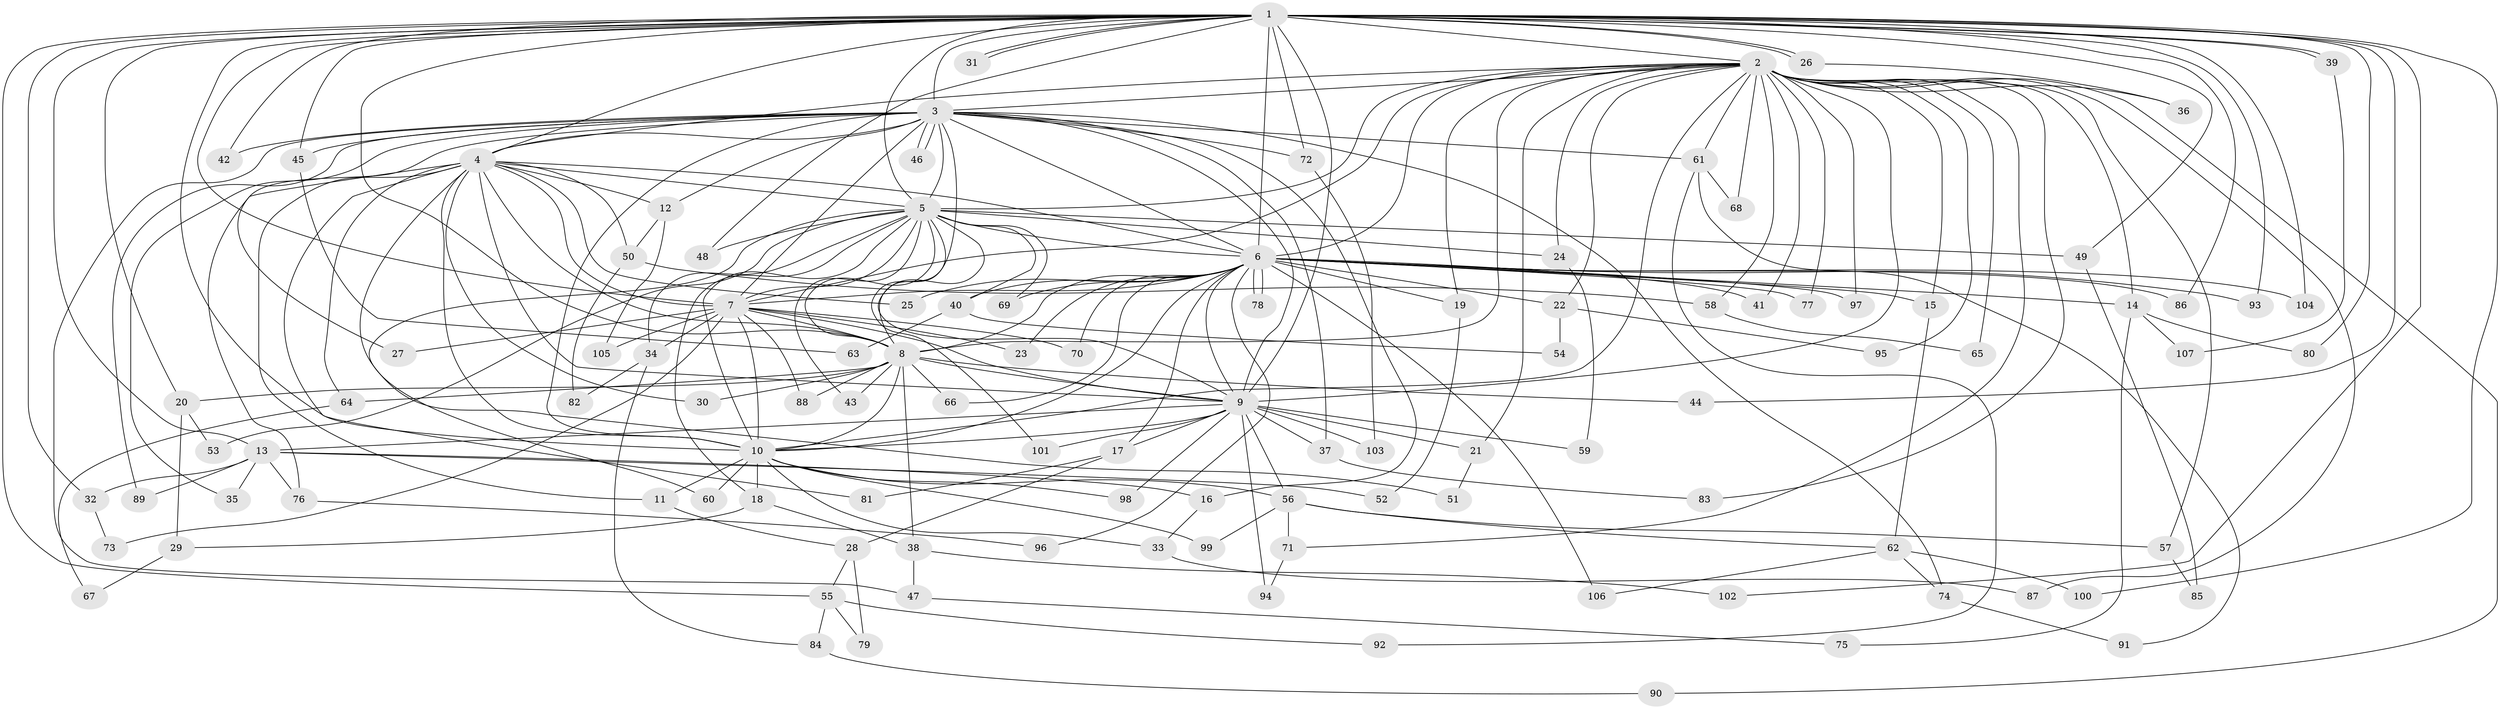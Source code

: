 // coarse degree distribution, {28: 0.03773584905660377, 23: 0.018867924528301886, 18: 0.018867924528301886, 14: 0.018867924528301886, 19: 0.018867924528301886, 13: 0.03773584905660377, 5: 0.11320754716981132, 3: 0.2641509433962264, 4: 0.05660377358490566, 2: 0.41509433962264153}
// Generated by graph-tools (version 1.1) at 2025/17/03/04/25 18:17:32]
// undirected, 107 vertices, 239 edges
graph export_dot {
graph [start="1"]
  node [color=gray90,style=filled];
  1;
  2;
  3;
  4;
  5;
  6;
  7;
  8;
  9;
  10;
  11;
  12;
  13;
  14;
  15;
  16;
  17;
  18;
  19;
  20;
  21;
  22;
  23;
  24;
  25;
  26;
  27;
  28;
  29;
  30;
  31;
  32;
  33;
  34;
  35;
  36;
  37;
  38;
  39;
  40;
  41;
  42;
  43;
  44;
  45;
  46;
  47;
  48;
  49;
  50;
  51;
  52;
  53;
  54;
  55;
  56;
  57;
  58;
  59;
  60;
  61;
  62;
  63;
  64;
  65;
  66;
  67;
  68;
  69;
  70;
  71;
  72;
  73;
  74;
  75;
  76;
  77;
  78;
  79;
  80;
  81;
  82;
  83;
  84;
  85;
  86;
  87;
  88;
  89;
  90;
  91;
  92;
  93;
  94;
  95;
  96;
  97;
  98;
  99;
  100;
  101;
  102;
  103;
  104;
  105;
  106;
  107;
  1 -- 2;
  1 -- 3;
  1 -- 4;
  1 -- 5;
  1 -- 6;
  1 -- 7;
  1 -- 8;
  1 -- 9;
  1 -- 10;
  1 -- 13;
  1 -- 20;
  1 -- 26;
  1 -- 26;
  1 -- 31;
  1 -- 31;
  1 -- 32;
  1 -- 39;
  1 -- 39;
  1 -- 42;
  1 -- 44;
  1 -- 45;
  1 -- 48;
  1 -- 49;
  1 -- 55;
  1 -- 72;
  1 -- 80;
  1 -- 86;
  1 -- 93;
  1 -- 100;
  1 -- 102;
  1 -- 104;
  2 -- 3;
  2 -- 4;
  2 -- 5;
  2 -- 6;
  2 -- 7;
  2 -- 8;
  2 -- 9;
  2 -- 10;
  2 -- 14;
  2 -- 15;
  2 -- 19;
  2 -- 21;
  2 -- 22;
  2 -- 24;
  2 -- 36;
  2 -- 41;
  2 -- 57;
  2 -- 58;
  2 -- 61;
  2 -- 65;
  2 -- 68;
  2 -- 71;
  2 -- 77;
  2 -- 83;
  2 -- 87;
  2 -- 90;
  2 -- 95;
  2 -- 97;
  3 -- 4;
  3 -- 5;
  3 -- 6;
  3 -- 7;
  3 -- 8;
  3 -- 9;
  3 -- 10;
  3 -- 12;
  3 -- 16;
  3 -- 27;
  3 -- 35;
  3 -- 37;
  3 -- 42;
  3 -- 45;
  3 -- 46;
  3 -- 46;
  3 -- 47;
  3 -- 61;
  3 -- 72;
  3 -- 74;
  3 -- 89;
  4 -- 5;
  4 -- 6;
  4 -- 7;
  4 -- 8;
  4 -- 9;
  4 -- 10;
  4 -- 11;
  4 -- 12;
  4 -- 25;
  4 -- 30;
  4 -- 50;
  4 -- 51;
  4 -- 64;
  4 -- 76;
  4 -- 81;
  5 -- 6;
  5 -- 7;
  5 -- 8;
  5 -- 9;
  5 -- 10;
  5 -- 18;
  5 -- 24;
  5 -- 34;
  5 -- 40;
  5 -- 43;
  5 -- 48;
  5 -- 49;
  5 -- 53;
  5 -- 60;
  5 -- 69;
  5 -- 101;
  6 -- 7;
  6 -- 8;
  6 -- 9;
  6 -- 10;
  6 -- 14;
  6 -- 15;
  6 -- 17;
  6 -- 19;
  6 -- 22;
  6 -- 23;
  6 -- 25;
  6 -- 40;
  6 -- 41;
  6 -- 66;
  6 -- 69;
  6 -- 70;
  6 -- 77;
  6 -- 78;
  6 -- 78;
  6 -- 86;
  6 -- 93;
  6 -- 96;
  6 -- 97;
  6 -- 104;
  6 -- 106;
  7 -- 8;
  7 -- 9;
  7 -- 10;
  7 -- 23;
  7 -- 27;
  7 -- 34;
  7 -- 70;
  7 -- 73;
  7 -- 88;
  7 -- 105;
  8 -- 9;
  8 -- 10;
  8 -- 20;
  8 -- 30;
  8 -- 38;
  8 -- 43;
  8 -- 44;
  8 -- 64;
  8 -- 66;
  8 -- 88;
  9 -- 10;
  9 -- 13;
  9 -- 17;
  9 -- 21;
  9 -- 37;
  9 -- 56;
  9 -- 59;
  9 -- 94;
  9 -- 98;
  9 -- 101;
  9 -- 103;
  10 -- 11;
  10 -- 18;
  10 -- 33;
  10 -- 56;
  10 -- 60;
  10 -- 98;
  10 -- 99;
  11 -- 28;
  12 -- 50;
  12 -- 105;
  13 -- 16;
  13 -- 32;
  13 -- 35;
  13 -- 52;
  13 -- 76;
  13 -- 89;
  14 -- 75;
  14 -- 80;
  14 -- 107;
  15 -- 62;
  16 -- 33;
  17 -- 28;
  17 -- 81;
  18 -- 29;
  18 -- 38;
  19 -- 52;
  20 -- 29;
  20 -- 53;
  21 -- 51;
  22 -- 54;
  22 -- 95;
  24 -- 59;
  26 -- 36;
  28 -- 55;
  28 -- 79;
  29 -- 67;
  32 -- 73;
  33 -- 87;
  34 -- 82;
  34 -- 84;
  37 -- 83;
  38 -- 47;
  38 -- 102;
  39 -- 107;
  40 -- 54;
  40 -- 63;
  45 -- 63;
  47 -- 75;
  49 -- 85;
  50 -- 58;
  50 -- 82;
  55 -- 79;
  55 -- 84;
  55 -- 92;
  56 -- 57;
  56 -- 62;
  56 -- 71;
  56 -- 99;
  57 -- 85;
  58 -- 65;
  61 -- 68;
  61 -- 91;
  61 -- 92;
  62 -- 74;
  62 -- 100;
  62 -- 106;
  64 -- 67;
  71 -- 94;
  72 -- 103;
  74 -- 91;
  76 -- 96;
  84 -- 90;
}
